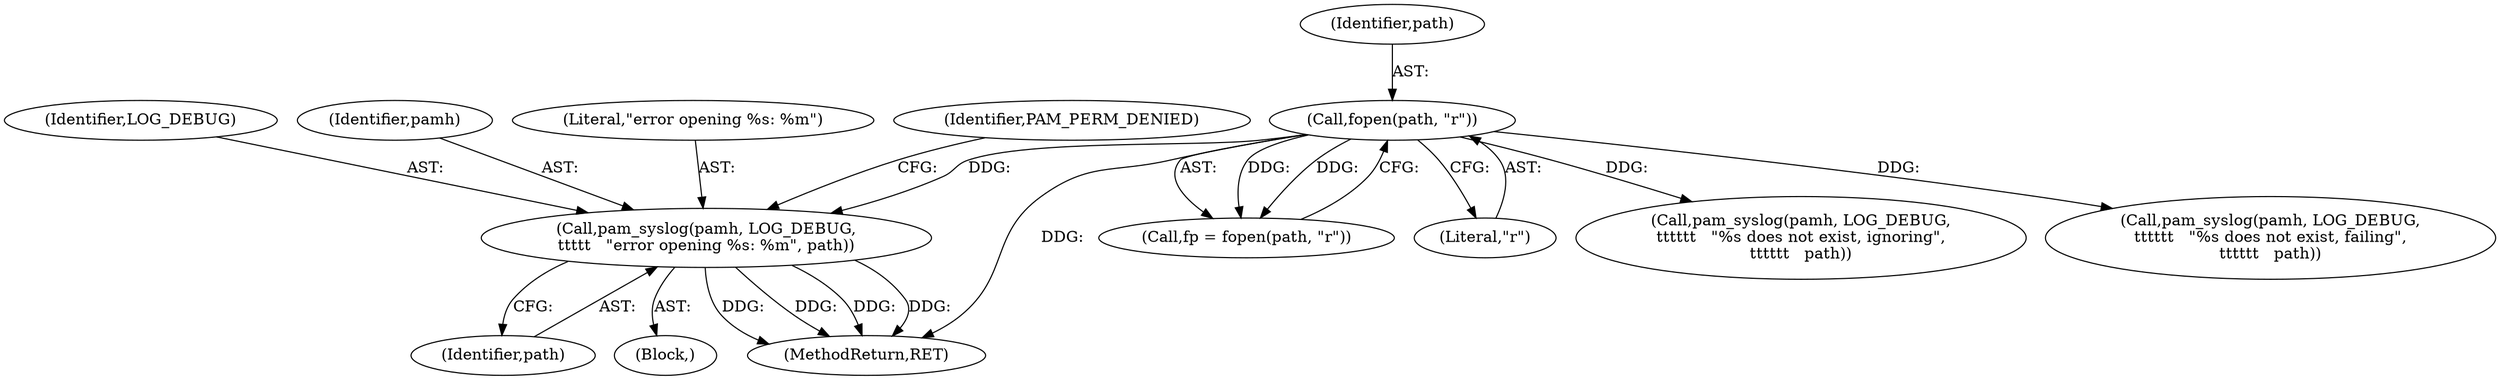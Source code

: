 digraph "0_altlinux_ffe7058c70253d574b1963c7c93002bd410fddc9@API" {
"1000247" [label="(Call,pam_syslog(pamh, LOG_DEBUG,\n\t\t\t\t\t   \"error opening %s: %m\", path))"];
"1000181" [label="(Call,fopen(path, \"r\"))"];
"1000249" [label="(Identifier,LOG_DEBUG)"];
"1000179" [label="(Call,fp = fopen(path, \"r\"))"];
"1000183" [label="(Literal,\"r\")"];
"1000182" [label="(Identifier,path)"];
"1000226" [label="(Call,pam_syslog(pamh, LOG_DEBUG,\n\t\t\t\t\t\t   \"%s does not exist, ignoring\",\n\t\t\t\t\t\t   path))"];
"1000248" [label="(Identifier,pamh)"];
"1000250" [label="(Literal,\"error opening %s: %m\")"];
"1000251" [label="(Identifier,path)"];
"1000247" [label="(Call,pam_syslog(pamh, LOG_DEBUG,\n\t\t\t\t\t   \"error opening %s: %m\", path))"];
"1000246" [label="(Block,)"];
"1000236" [label="(Call,pam_syslog(pamh, LOG_DEBUG,\n\t\t\t\t\t\t   \"%s does not exist, failing\",\n\t\t\t\t\t\t   path))"];
"1000181" [label="(Call,fopen(path, \"r\"))"];
"1000253" [label="(Identifier,PAM_PERM_DENIED)"];
"1000254" [label="(MethodReturn,RET)"];
"1000247" -> "1000246"  [label="AST: "];
"1000247" -> "1000251"  [label="CFG: "];
"1000248" -> "1000247"  [label="AST: "];
"1000249" -> "1000247"  [label="AST: "];
"1000250" -> "1000247"  [label="AST: "];
"1000251" -> "1000247"  [label="AST: "];
"1000253" -> "1000247"  [label="CFG: "];
"1000247" -> "1000254"  [label="DDG: "];
"1000247" -> "1000254"  [label="DDG: "];
"1000247" -> "1000254"  [label="DDG: "];
"1000247" -> "1000254"  [label="DDG: "];
"1000181" -> "1000247"  [label="DDG: "];
"1000181" -> "1000179"  [label="AST: "];
"1000181" -> "1000183"  [label="CFG: "];
"1000182" -> "1000181"  [label="AST: "];
"1000183" -> "1000181"  [label="AST: "];
"1000179" -> "1000181"  [label="CFG: "];
"1000181" -> "1000254"  [label="DDG: "];
"1000181" -> "1000179"  [label="DDG: "];
"1000181" -> "1000179"  [label="DDG: "];
"1000181" -> "1000226"  [label="DDG: "];
"1000181" -> "1000236"  [label="DDG: "];
}
